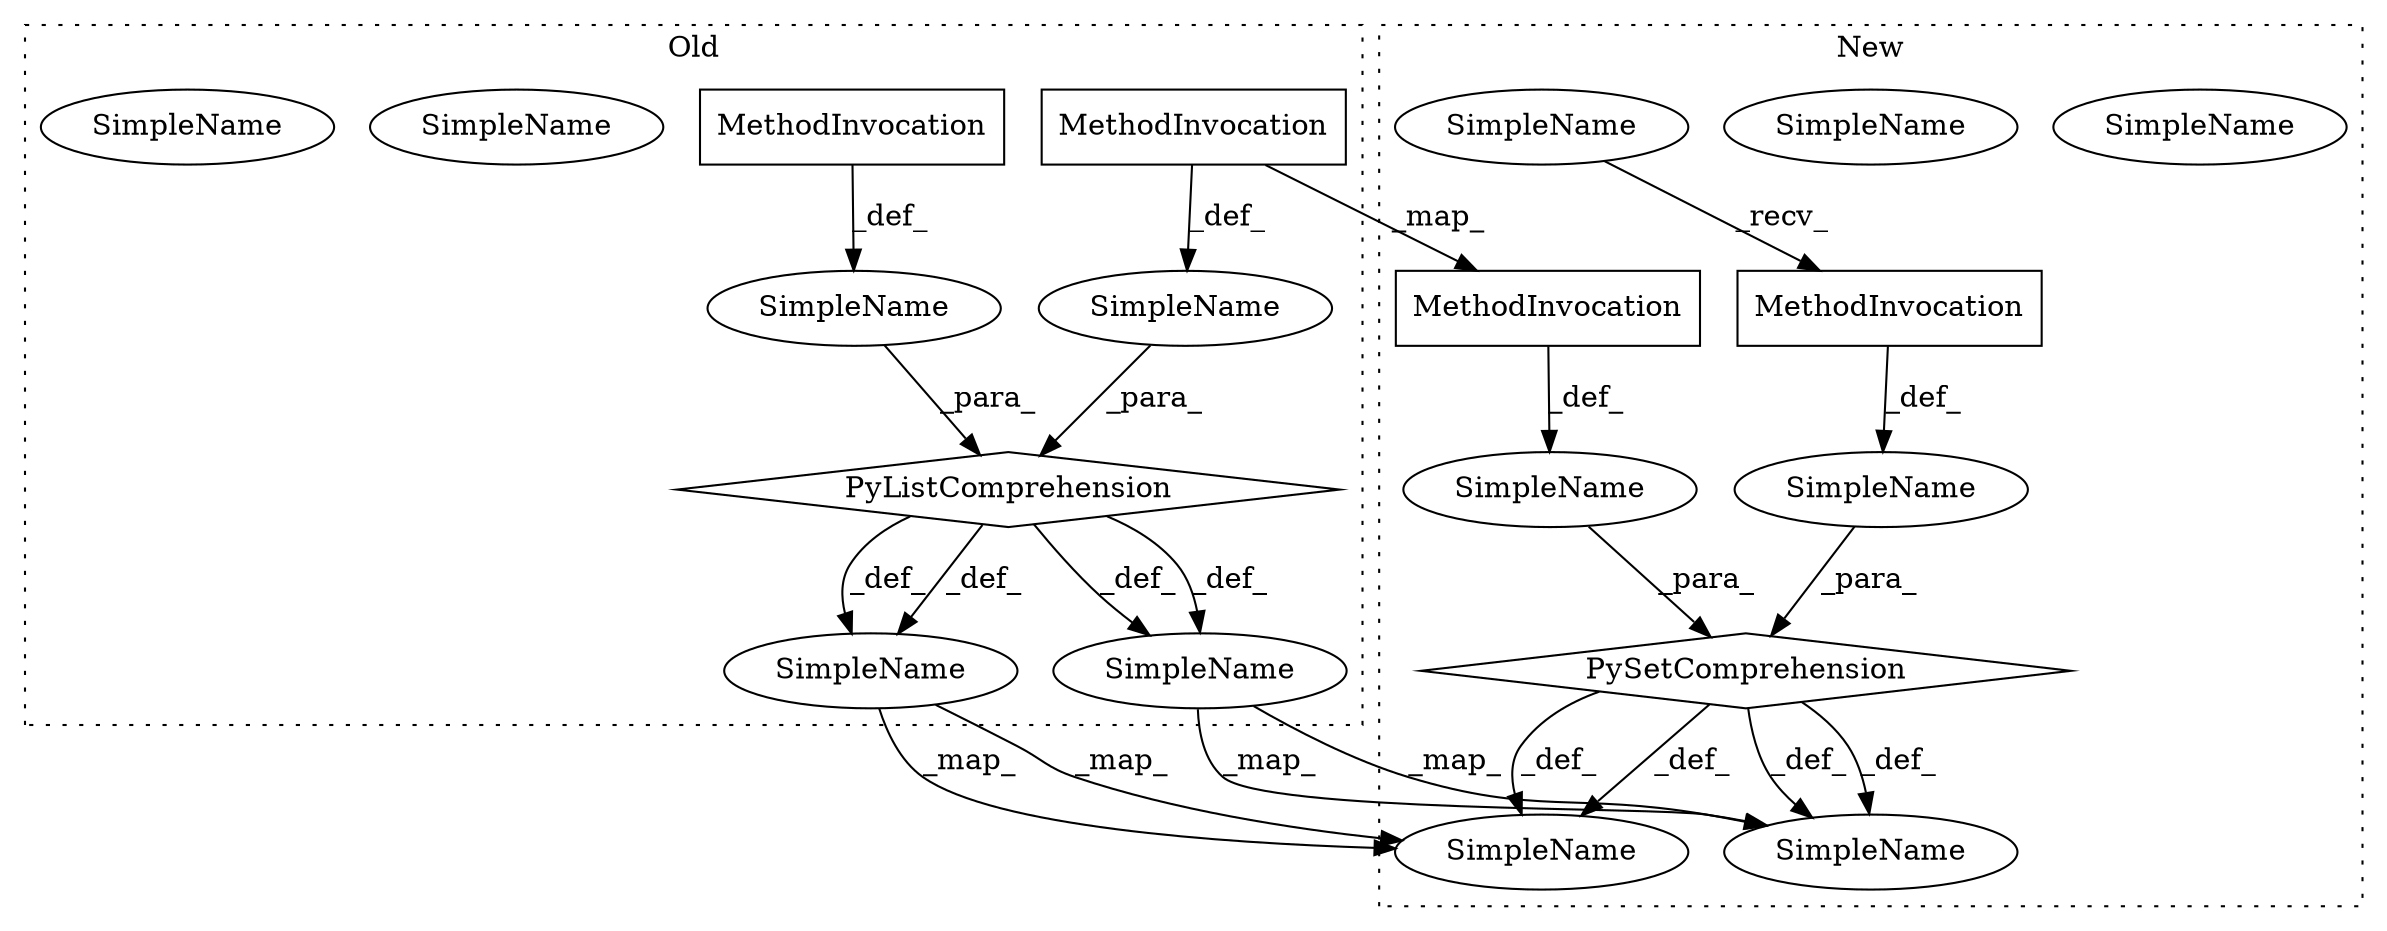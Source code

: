 digraph G {
subgraph cluster0 {
2 [label="MethodInvocation" a="32" s="638,648" l="9,1" shape="box"];
4 [label="MethodInvocation" a="32" s="638,648" l="9,1" shape="box"];
6 [label="SimpleName" a="42" s="943" l="5" shape="ellipse"];
7 [label="SimpleName" a="42" s="943" l="5" shape="ellipse"];
8 [label="SimpleName" a="42" s="" l="" shape="ellipse"];
12 [label="SimpleName" a="42" s="" l="" shape="ellipse"];
13 [label="SimpleName" a="42" s="846" l="6" shape="ellipse"];
14 [label="SimpleName" a="42" s="846" l="6" shape="ellipse"];
18 [label="PyListComprehension" a="109" s="627" l="219" shape="diamond"];
label = "Old";
style="dotted";
}
subgraph cluster1 {
1 [label="MethodInvocation" a="32" s="641,651" l="9,1" shape="box"];
3 [label="MethodInvocation" a="32" s="641,651" l="9,1" shape="box"];
5 [label="SimpleName" a="42" s="864" l="6" shape="ellipse"];
9 [label="SimpleName" a="42" s="864" l="6" shape="ellipse"];
10 [label="SimpleName" a="42" s="997" l="5" shape="ellipse"];
11 [label="SimpleName" a="42" s="" l="" shape="ellipse"];
15 [label="SimpleName" a="42" s="997" l="5" shape="ellipse"];
16 [label="SimpleName" a="42" s="" l="" shape="ellipse"];
17 [label="SimpleName" a="42" s="" l="" shape="ellipse"];
19 [label="PySetComprehension" a="111" s="630" l="234" shape="diamond"];
label = "New";
style="dotted";
}
1 -> 11 [label="_def_"];
2 -> 3 [label="_map_"];
2 -> 8 [label="_def_"];
3 -> 17 [label="_def_"];
4 -> 12 [label="_def_"];
7 -> 15 [label="_map_"];
7 -> 15 [label="_map_"];
8 -> 18 [label="_para_"];
11 -> 19 [label="_para_"];
12 -> 18 [label="_para_"];
13 -> 5 [label="_map_"];
13 -> 5 [label="_map_"];
16 -> 1 [label="_recv_"];
17 -> 19 [label="_para_"];
18 -> 13 [label="_def_"];
18 -> 7 [label="_def_"];
18 -> 7 [label="_def_"];
18 -> 13 [label="_def_"];
19 -> 5 [label="_def_"];
19 -> 15 [label="_def_"];
19 -> 5 [label="_def_"];
19 -> 15 [label="_def_"];
}